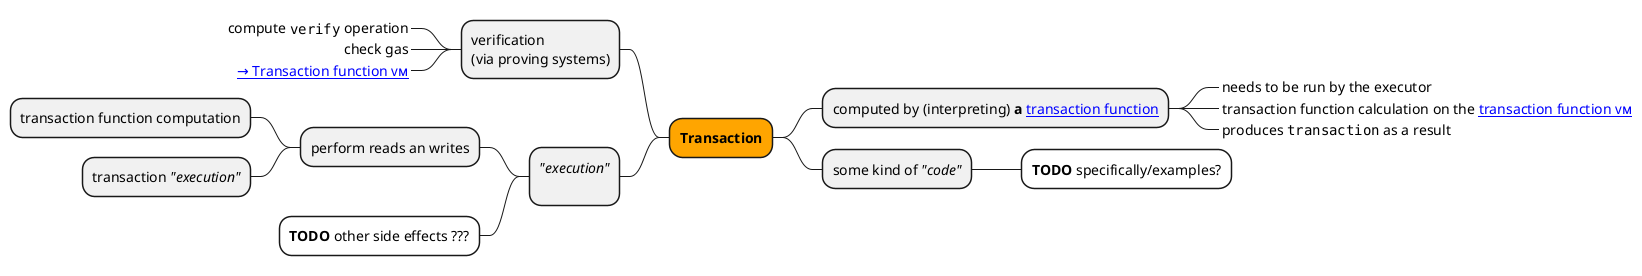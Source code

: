 @startmindmap

+[#orange] **Transaction**
++ computed by (interpreting) **a** [[https://specs.anoma.net/v0.1.4/arch/system/state/resource_machine/data_structures/transaction/transaction_function.html#transaction-function transaction function]]
+++_ needs to be run by the executor
+++_ transaction function calculation on the [[https://specs.anoma.net/v0.1.4/arch/system/state/resource_machine/primitive_interfaces/transaction_function_vm.html transaction function ᴠᴍ]]
+++_ produces ""transaction"" as a result
++ some kind of //"code"//
+++[#white] **TODO** specifically/examples?

-- verification\n(via proving systems)
---_ compute ""verify"" operation
---_ check gas
---_ [[https://specs.anoma.net/v0.1.4/arch/system/state/resource_machine/primitive_interfaces/transaction_function_vm.html → Transaction function ᴠᴍ]]
-- //"execution"//\n
--- perform reads an writes
---- transaction function computation
---- transaction //"execution"//
---[#white] **TODO** other side effects ???

@endmindmap
